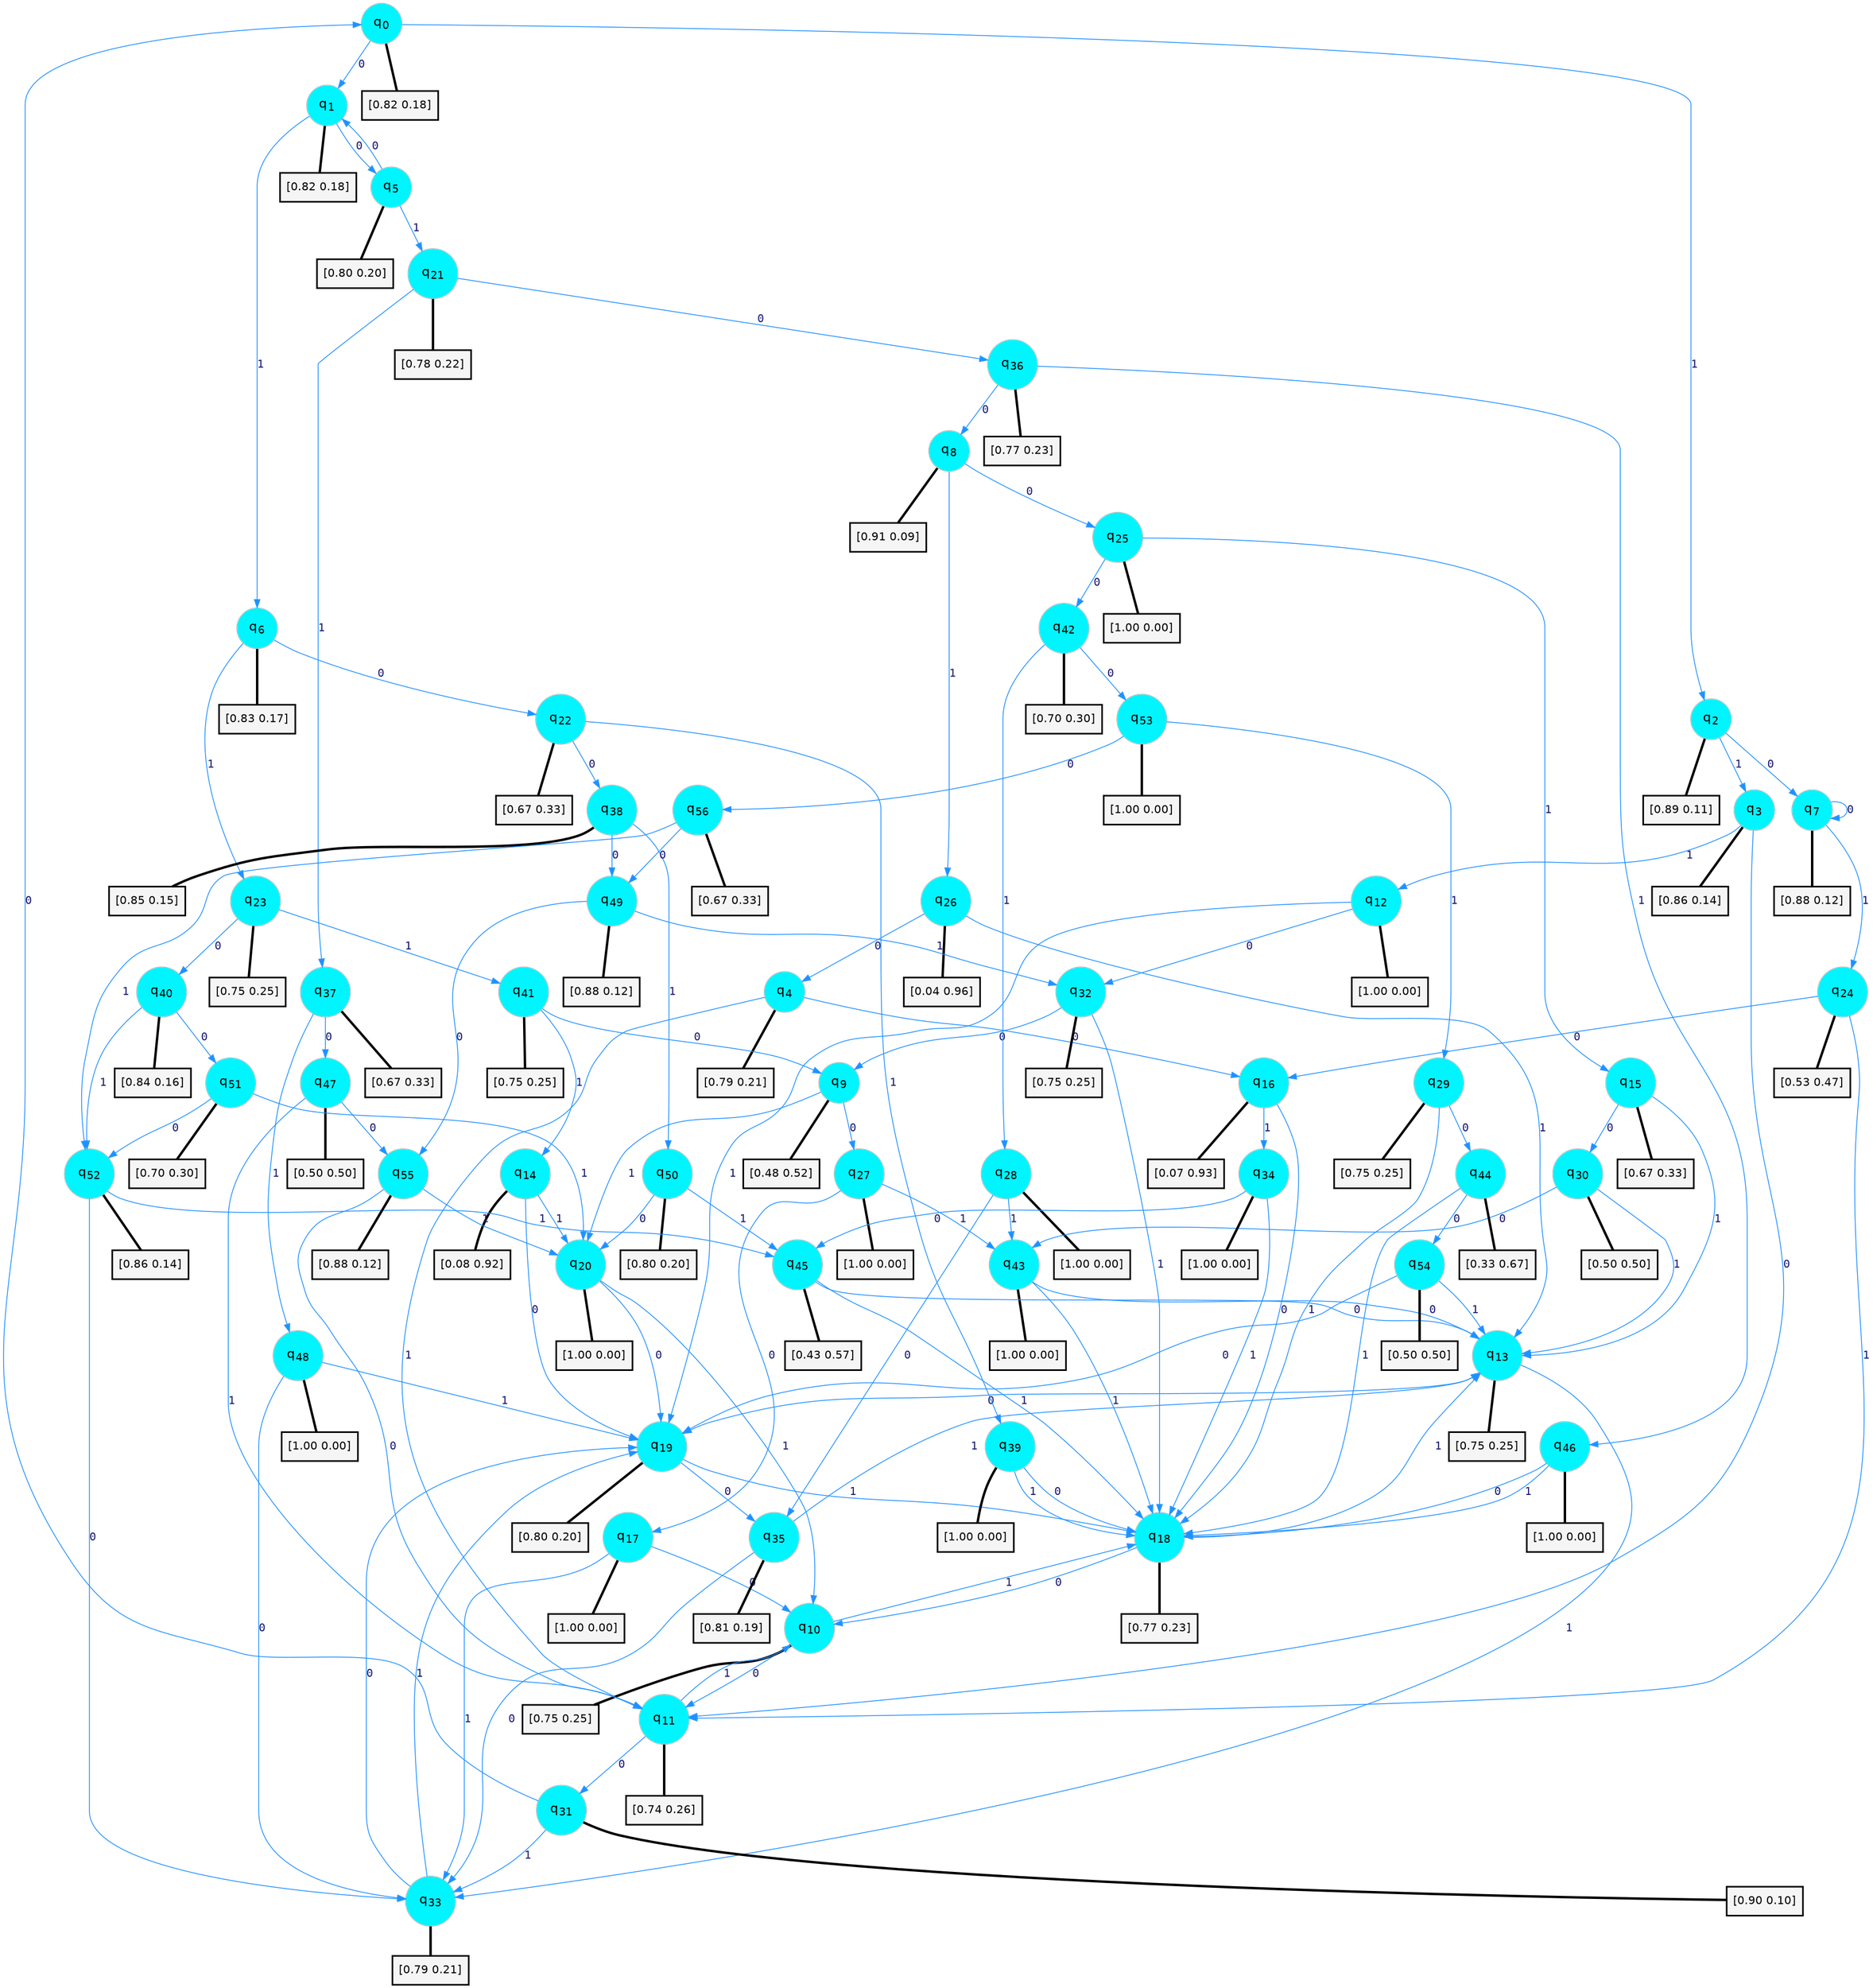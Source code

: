 digraph G {
graph [
bgcolor=transparent, dpi=300, rankdir=TD, size="40,25"];
node [
color=gray, fillcolor=turquoise1, fontcolor=black, fontname=Helvetica, fontsize=16, fontweight=bold, shape=circle, style=filled];
edge [
arrowsize=1, color=dodgerblue1, fontcolor=midnightblue, fontname=courier, fontweight=bold, penwidth=1, style=solid, weight=20];
0[label=<q<SUB>0</SUB>>];
1[label=<q<SUB>1</SUB>>];
2[label=<q<SUB>2</SUB>>];
3[label=<q<SUB>3</SUB>>];
4[label=<q<SUB>4</SUB>>];
5[label=<q<SUB>5</SUB>>];
6[label=<q<SUB>6</SUB>>];
7[label=<q<SUB>7</SUB>>];
8[label=<q<SUB>8</SUB>>];
9[label=<q<SUB>9</SUB>>];
10[label=<q<SUB>10</SUB>>];
11[label=<q<SUB>11</SUB>>];
12[label=<q<SUB>12</SUB>>];
13[label=<q<SUB>13</SUB>>];
14[label=<q<SUB>14</SUB>>];
15[label=<q<SUB>15</SUB>>];
16[label=<q<SUB>16</SUB>>];
17[label=<q<SUB>17</SUB>>];
18[label=<q<SUB>18</SUB>>];
19[label=<q<SUB>19</SUB>>];
20[label=<q<SUB>20</SUB>>];
21[label=<q<SUB>21</SUB>>];
22[label=<q<SUB>22</SUB>>];
23[label=<q<SUB>23</SUB>>];
24[label=<q<SUB>24</SUB>>];
25[label=<q<SUB>25</SUB>>];
26[label=<q<SUB>26</SUB>>];
27[label=<q<SUB>27</SUB>>];
28[label=<q<SUB>28</SUB>>];
29[label=<q<SUB>29</SUB>>];
30[label=<q<SUB>30</SUB>>];
31[label=<q<SUB>31</SUB>>];
32[label=<q<SUB>32</SUB>>];
33[label=<q<SUB>33</SUB>>];
34[label=<q<SUB>34</SUB>>];
35[label=<q<SUB>35</SUB>>];
36[label=<q<SUB>36</SUB>>];
37[label=<q<SUB>37</SUB>>];
38[label=<q<SUB>38</SUB>>];
39[label=<q<SUB>39</SUB>>];
40[label=<q<SUB>40</SUB>>];
41[label=<q<SUB>41</SUB>>];
42[label=<q<SUB>42</SUB>>];
43[label=<q<SUB>43</SUB>>];
44[label=<q<SUB>44</SUB>>];
45[label=<q<SUB>45</SUB>>];
46[label=<q<SUB>46</SUB>>];
47[label=<q<SUB>47</SUB>>];
48[label=<q<SUB>48</SUB>>];
49[label=<q<SUB>49</SUB>>];
50[label=<q<SUB>50</SUB>>];
51[label=<q<SUB>51</SUB>>];
52[label=<q<SUB>52</SUB>>];
53[label=<q<SUB>53</SUB>>];
54[label=<q<SUB>54</SUB>>];
55[label=<q<SUB>55</SUB>>];
56[label=<q<SUB>56</SUB>>];
57[label="[0.82 0.18]", shape=box,fontcolor=black, fontname=Helvetica, fontsize=14, penwidth=2, fillcolor=whitesmoke,color=black];
58[label="[0.82 0.18]", shape=box,fontcolor=black, fontname=Helvetica, fontsize=14, penwidth=2, fillcolor=whitesmoke,color=black];
59[label="[0.89 0.11]", shape=box,fontcolor=black, fontname=Helvetica, fontsize=14, penwidth=2, fillcolor=whitesmoke,color=black];
60[label="[0.86 0.14]", shape=box,fontcolor=black, fontname=Helvetica, fontsize=14, penwidth=2, fillcolor=whitesmoke,color=black];
61[label="[0.79 0.21]", shape=box,fontcolor=black, fontname=Helvetica, fontsize=14, penwidth=2, fillcolor=whitesmoke,color=black];
62[label="[0.80 0.20]", shape=box,fontcolor=black, fontname=Helvetica, fontsize=14, penwidth=2, fillcolor=whitesmoke,color=black];
63[label="[0.83 0.17]", shape=box,fontcolor=black, fontname=Helvetica, fontsize=14, penwidth=2, fillcolor=whitesmoke,color=black];
64[label="[0.88 0.12]", shape=box,fontcolor=black, fontname=Helvetica, fontsize=14, penwidth=2, fillcolor=whitesmoke,color=black];
65[label="[0.91 0.09]", shape=box,fontcolor=black, fontname=Helvetica, fontsize=14, penwidth=2, fillcolor=whitesmoke,color=black];
66[label="[0.48 0.52]", shape=box,fontcolor=black, fontname=Helvetica, fontsize=14, penwidth=2, fillcolor=whitesmoke,color=black];
67[label="[0.75 0.25]", shape=box,fontcolor=black, fontname=Helvetica, fontsize=14, penwidth=2, fillcolor=whitesmoke,color=black];
68[label="[0.74 0.26]", shape=box,fontcolor=black, fontname=Helvetica, fontsize=14, penwidth=2, fillcolor=whitesmoke,color=black];
69[label="[1.00 0.00]", shape=box,fontcolor=black, fontname=Helvetica, fontsize=14, penwidth=2, fillcolor=whitesmoke,color=black];
70[label="[0.75 0.25]", shape=box,fontcolor=black, fontname=Helvetica, fontsize=14, penwidth=2, fillcolor=whitesmoke,color=black];
71[label="[0.08 0.92]", shape=box,fontcolor=black, fontname=Helvetica, fontsize=14, penwidth=2, fillcolor=whitesmoke,color=black];
72[label="[0.67 0.33]", shape=box,fontcolor=black, fontname=Helvetica, fontsize=14, penwidth=2, fillcolor=whitesmoke,color=black];
73[label="[0.07 0.93]", shape=box,fontcolor=black, fontname=Helvetica, fontsize=14, penwidth=2, fillcolor=whitesmoke,color=black];
74[label="[1.00 0.00]", shape=box,fontcolor=black, fontname=Helvetica, fontsize=14, penwidth=2, fillcolor=whitesmoke,color=black];
75[label="[0.77 0.23]", shape=box,fontcolor=black, fontname=Helvetica, fontsize=14, penwidth=2, fillcolor=whitesmoke,color=black];
76[label="[0.80 0.20]", shape=box,fontcolor=black, fontname=Helvetica, fontsize=14, penwidth=2, fillcolor=whitesmoke,color=black];
77[label="[1.00 0.00]", shape=box,fontcolor=black, fontname=Helvetica, fontsize=14, penwidth=2, fillcolor=whitesmoke,color=black];
78[label="[0.78 0.22]", shape=box,fontcolor=black, fontname=Helvetica, fontsize=14, penwidth=2, fillcolor=whitesmoke,color=black];
79[label="[0.67 0.33]", shape=box,fontcolor=black, fontname=Helvetica, fontsize=14, penwidth=2, fillcolor=whitesmoke,color=black];
80[label="[0.75 0.25]", shape=box,fontcolor=black, fontname=Helvetica, fontsize=14, penwidth=2, fillcolor=whitesmoke,color=black];
81[label="[0.53 0.47]", shape=box,fontcolor=black, fontname=Helvetica, fontsize=14, penwidth=2, fillcolor=whitesmoke,color=black];
82[label="[1.00 0.00]", shape=box,fontcolor=black, fontname=Helvetica, fontsize=14, penwidth=2, fillcolor=whitesmoke,color=black];
83[label="[0.04 0.96]", shape=box,fontcolor=black, fontname=Helvetica, fontsize=14, penwidth=2, fillcolor=whitesmoke,color=black];
84[label="[1.00 0.00]", shape=box,fontcolor=black, fontname=Helvetica, fontsize=14, penwidth=2, fillcolor=whitesmoke,color=black];
85[label="[1.00 0.00]", shape=box,fontcolor=black, fontname=Helvetica, fontsize=14, penwidth=2, fillcolor=whitesmoke,color=black];
86[label="[0.75 0.25]", shape=box,fontcolor=black, fontname=Helvetica, fontsize=14, penwidth=2, fillcolor=whitesmoke,color=black];
87[label="[0.50 0.50]", shape=box,fontcolor=black, fontname=Helvetica, fontsize=14, penwidth=2, fillcolor=whitesmoke,color=black];
88[label="[0.90 0.10]", shape=box,fontcolor=black, fontname=Helvetica, fontsize=14, penwidth=2, fillcolor=whitesmoke,color=black];
89[label="[0.75 0.25]", shape=box,fontcolor=black, fontname=Helvetica, fontsize=14, penwidth=2, fillcolor=whitesmoke,color=black];
90[label="[0.79 0.21]", shape=box,fontcolor=black, fontname=Helvetica, fontsize=14, penwidth=2, fillcolor=whitesmoke,color=black];
91[label="[1.00 0.00]", shape=box,fontcolor=black, fontname=Helvetica, fontsize=14, penwidth=2, fillcolor=whitesmoke,color=black];
92[label="[0.81 0.19]", shape=box,fontcolor=black, fontname=Helvetica, fontsize=14, penwidth=2, fillcolor=whitesmoke,color=black];
93[label="[0.77 0.23]", shape=box,fontcolor=black, fontname=Helvetica, fontsize=14, penwidth=2, fillcolor=whitesmoke,color=black];
94[label="[0.67 0.33]", shape=box,fontcolor=black, fontname=Helvetica, fontsize=14, penwidth=2, fillcolor=whitesmoke,color=black];
95[label="[0.85 0.15]", shape=box,fontcolor=black, fontname=Helvetica, fontsize=14, penwidth=2, fillcolor=whitesmoke,color=black];
96[label="[1.00 0.00]", shape=box,fontcolor=black, fontname=Helvetica, fontsize=14, penwidth=2, fillcolor=whitesmoke,color=black];
97[label="[0.84 0.16]", shape=box,fontcolor=black, fontname=Helvetica, fontsize=14, penwidth=2, fillcolor=whitesmoke,color=black];
98[label="[0.75 0.25]", shape=box,fontcolor=black, fontname=Helvetica, fontsize=14, penwidth=2, fillcolor=whitesmoke,color=black];
99[label="[0.70 0.30]", shape=box,fontcolor=black, fontname=Helvetica, fontsize=14, penwidth=2, fillcolor=whitesmoke,color=black];
100[label="[1.00 0.00]", shape=box,fontcolor=black, fontname=Helvetica, fontsize=14, penwidth=2, fillcolor=whitesmoke,color=black];
101[label="[0.33 0.67]", shape=box,fontcolor=black, fontname=Helvetica, fontsize=14, penwidth=2, fillcolor=whitesmoke,color=black];
102[label="[0.43 0.57]", shape=box,fontcolor=black, fontname=Helvetica, fontsize=14, penwidth=2, fillcolor=whitesmoke,color=black];
103[label="[1.00 0.00]", shape=box,fontcolor=black, fontname=Helvetica, fontsize=14, penwidth=2, fillcolor=whitesmoke,color=black];
104[label="[0.50 0.50]", shape=box,fontcolor=black, fontname=Helvetica, fontsize=14, penwidth=2, fillcolor=whitesmoke,color=black];
105[label="[1.00 0.00]", shape=box,fontcolor=black, fontname=Helvetica, fontsize=14, penwidth=2, fillcolor=whitesmoke,color=black];
106[label="[0.88 0.12]", shape=box,fontcolor=black, fontname=Helvetica, fontsize=14, penwidth=2, fillcolor=whitesmoke,color=black];
107[label="[0.80 0.20]", shape=box,fontcolor=black, fontname=Helvetica, fontsize=14, penwidth=2, fillcolor=whitesmoke,color=black];
108[label="[0.70 0.30]", shape=box,fontcolor=black, fontname=Helvetica, fontsize=14, penwidth=2, fillcolor=whitesmoke,color=black];
109[label="[0.86 0.14]", shape=box,fontcolor=black, fontname=Helvetica, fontsize=14, penwidth=2, fillcolor=whitesmoke,color=black];
110[label="[1.00 0.00]", shape=box,fontcolor=black, fontname=Helvetica, fontsize=14, penwidth=2, fillcolor=whitesmoke,color=black];
111[label="[0.50 0.50]", shape=box,fontcolor=black, fontname=Helvetica, fontsize=14, penwidth=2, fillcolor=whitesmoke,color=black];
112[label="[0.88 0.12]", shape=box,fontcolor=black, fontname=Helvetica, fontsize=14, penwidth=2, fillcolor=whitesmoke,color=black];
113[label="[0.67 0.33]", shape=box,fontcolor=black, fontname=Helvetica, fontsize=14, penwidth=2, fillcolor=whitesmoke,color=black];
0->1 [label=0];
0->2 [label=1];
0->57 [arrowhead=none, penwidth=3,color=black];
1->5 [label=0];
1->6 [label=1];
1->58 [arrowhead=none, penwidth=3,color=black];
2->7 [label=0];
2->3 [label=1];
2->59 [arrowhead=none, penwidth=3,color=black];
3->11 [label=0];
3->12 [label=1];
3->60 [arrowhead=none, penwidth=3,color=black];
4->16 [label=0];
4->11 [label=1];
4->61 [arrowhead=none, penwidth=3,color=black];
5->1 [label=0];
5->21 [label=1];
5->62 [arrowhead=none, penwidth=3,color=black];
6->22 [label=0];
6->23 [label=1];
6->63 [arrowhead=none, penwidth=3,color=black];
7->7 [label=0];
7->24 [label=1];
7->64 [arrowhead=none, penwidth=3,color=black];
8->25 [label=0];
8->26 [label=1];
8->65 [arrowhead=none, penwidth=3,color=black];
9->27 [label=0];
9->20 [label=1];
9->66 [arrowhead=none, penwidth=3,color=black];
10->11 [label=0];
10->18 [label=1];
10->67 [arrowhead=none, penwidth=3,color=black];
11->31 [label=0];
11->10 [label=1];
11->68 [arrowhead=none, penwidth=3,color=black];
12->32 [label=0];
12->19 [label=1];
12->69 [arrowhead=none, penwidth=3,color=black];
13->19 [label=0];
13->33 [label=1];
13->70 [arrowhead=none, penwidth=3,color=black];
14->19 [label=0];
14->20 [label=1];
14->71 [arrowhead=none, penwidth=3,color=black];
15->30 [label=0];
15->13 [label=1];
15->72 [arrowhead=none, penwidth=3,color=black];
16->18 [label=0];
16->34 [label=1];
16->73 [arrowhead=none, penwidth=3,color=black];
17->10 [label=0];
17->33 [label=1];
17->74 [arrowhead=none, penwidth=3,color=black];
18->10 [label=0];
18->13 [label=1];
18->75 [arrowhead=none, penwidth=3,color=black];
19->35 [label=0];
19->18 [label=1];
19->76 [arrowhead=none, penwidth=3,color=black];
20->19 [label=0];
20->10 [label=1];
20->77 [arrowhead=none, penwidth=3,color=black];
21->36 [label=0];
21->37 [label=1];
21->78 [arrowhead=none, penwidth=3,color=black];
22->38 [label=0];
22->39 [label=1];
22->79 [arrowhead=none, penwidth=3,color=black];
23->40 [label=0];
23->41 [label=1];
23->80 [arrowhead=none, penwidth=3,color=black];
24->16 [label=0];
24->11 [label=1];
24->81 [arrowhead=none, penwidth=3,color=black];
25->42 [label=0];
25->15 [label=1];
25->82 [arrowhead=none, penwidth=3,color=black];
26->4 [label=0];
26->13 [label=1];
26->83 [arrowhead=none, penwidth=3,color=black];
27->17 [label=0];
27->43 [label=1];
27->84 [arrowhead=none, penwidth=3,color=black];
28->35 [label=0];
28->43 [label=1];
28->85 [arrowhead=none, penwidth=3,color=black];
29->44 [label=0];
29->18 [label=1];
29->86 [arrowhead=none, penwidth=3,color=black];
30->43 [label=0];
30->13 [label=1];
30->87 [arrowhead=none, penwidth=3,color=black];
31->0 [label=0];
31->33 [label=1];
31->88 [arrowhead=none, penwidth=3,color=black];
32->9 [label=0];
32->18 [label=1];
32->89 [arrowhead=none, penwidth=3,color=black];
33->19 [label=0];
33->19 [label=1];
33->90 [arrowhead=none, penwidth=3,color=black];
34->45 [label=0];
34->18 [label=1];
34->91 [arrowhead=none, penwidth=3,color=black];
35->33 [label=0];
35->13 [label=1];
35->92 [arrowhead=none, penwidth=3,color=black];
36->8 [label=0];
36->46 [label=1];
36->93 [arrowhead=none, penwidth=3,color=black];
37->47 [label=0];
37->48 [label=1];
37->94 [arrowhead=none, penwidth=3,color=black];
38->49 [label=0];
38->50 [label=1];
38->95 [arrowhead=none, penwidth=3,color=black];
39->18 [label=0];
39->18 [label=1];
39->96 [arrowhead=none, penwidth=3,color=black];
40->51 [label=0];
40->52 [label=1];
40->97 [arrowhead=none, penwidth=3,color=black];
41->9 [label=0];
41->14 [label=1];
41->98 [arrowhead=none, penwidth=3,color=black];
42->53 [label=0];
42->28 [label=1];
42->99 [arrowhead=none, penwidth=3,color=black];
43->13 [label=0];
43->18 [label=1];
43->100 [arrowhead=none, penwidth=3,color=black];
44->54 [label=0];
44->18 [label=1];
44->101 [arrowhead=none, penwidth=3,color=black];
45->13 [label=0];
45->18 [label=1];
45->102 [arrowhead=none, penwidth=3,color=black];
46->18 [label=0];
46->18 [label=1];
46->103 [arrowhead=none, penwidth=3,color=black];
47->55 [label=0];
47->11 [label=1];
47->104 [arrowhead=none, penwidth=3,color=black];
48->33 [label=0];
48->19 [label=1];
48->105 [arrowhead=none, penwidth=3,color=black];
49->55 [label=0];
49->32 [label=1];
49->106 [arrowhead=none, penwidth=3,color=black];
50->20 [label=0];
50->45 [label=1];
50->107 [arrowhead=none, penwidth=3,color=black];
51->52 [label=0];
51->20 [label=1];
51->108 [arrowhead=none, penwidth=3,color=black];
52->33 [label=0];
52->45 [label=1];
52->109 [arrowhead=none, penwidth=3,color=black];
53->56 [label=0];
53->29 [label=1];
53->110 [arrowhead=none, penwidth=3,color=black];
54->19 [label=0];
54->13 [label=1];
54->111 [arrowhead=none, penwidth=3,color=black];
55->11 [label=0];
55->20 [label=1];
55->112 [arrowhead=none, penwidth=3,color=black];
56->49 [label=0];
56->52 [label=1];
56->113 [arrowhead=none, penwidth=3,color=black];
}

